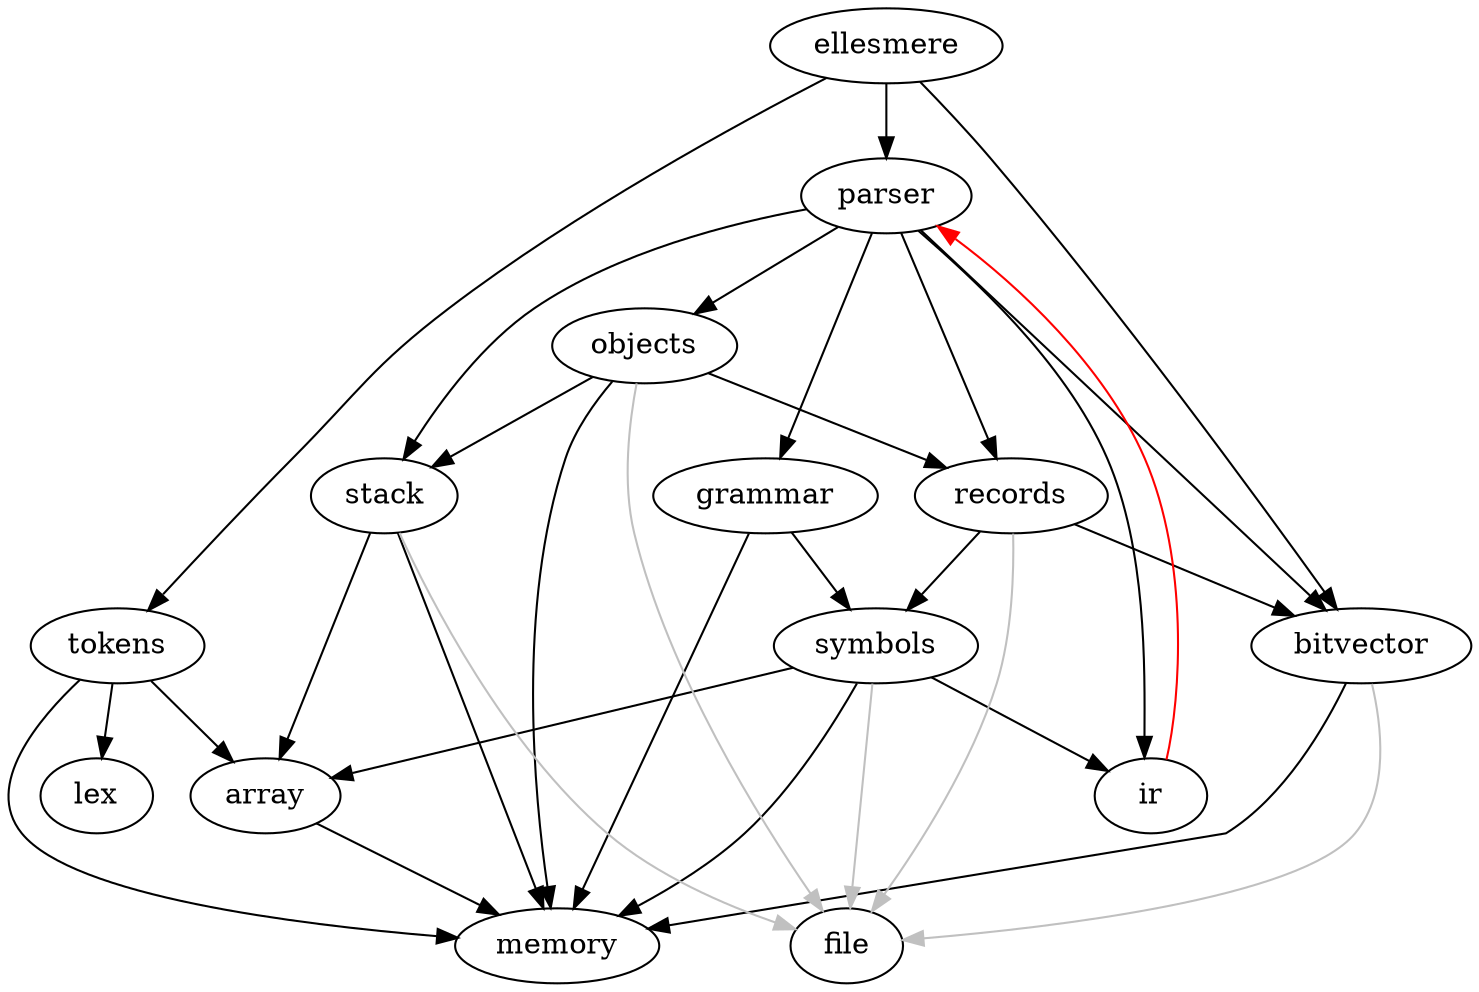 
digraph "Module dependencies" {
	ellesmere [ rank=source ]
	array      -> memory
	bitvector  -> memory
	grammar    -> memory
	symbols    -> memory
	tokens     -> memory
	records    -> symbols
	records    -> bitvector
	objects    -> records
	objects    -> stack
	objects    -> memory
	stack      -> memory
	parser     -> bitvector
	parser     -> objects
	parser     -> stack
	parser     -> records
	ellesmere  -> parser
	ellesmere  -> tokens
	ellesmere  -> bitvector
	stack      -> array
	symbols    -> array
	tokens     -> array
	grammar    -> symbols
	parser     -> grammar
	parser     -> ir  // OMIT
	tokens     -> lex
	symbols    -> ir  // OMIT: Is this one ok?

	//symbols    -> objects [ color=blue weight=0 ]  // OMIT: objects.c should manage the tokens, not symbols.c

	// Bad dependencies
	ir         -> parser  [ color=red  weight=0 ]  // OMIT: This should be in its own file

	// Everything seems to depend on file
	bitvector  -> file    [ color=grey weight=0 ]
	objects    -> file    [ color=grey weight=0 ]
	records    -> file    [ color=grey weight=0 ]
	stack      -> file    [ color=grey weight=0 ]
	symbols    -> file    [ color=grey weight=0 ]
}

